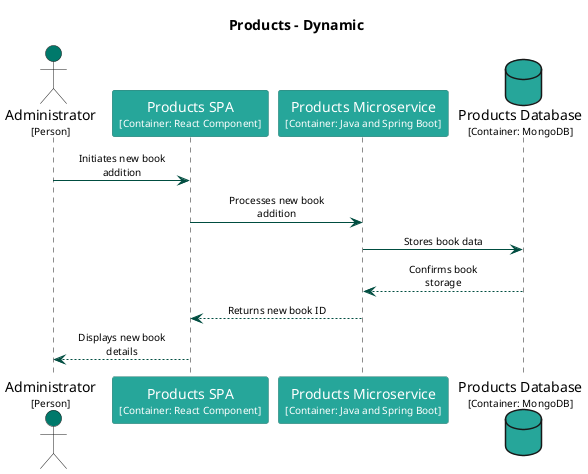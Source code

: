@startuml
set separator none
title Products - Dynamic

skinparam {
  arrowFontSize 10
  defaultTextAlignment center
  wrapWidth 200
  maxMessageSize 100
}

hide stereotype

skinparam sequenceParticipant<<Administrator>> {
  BackgroundColor #00796b
  FontColor #ffffff
  BorderColor #00544a
  shadowing false
}
skinparam sequenceParticipant<<Products.ProductsDatabase>> {
  BackgroundColor #26a69a
  FontColor #ffffff
  BorderColor #1a746b
  shadowing false
}
skinparam sequenceParticipant<<Products.ProductsMicroservice>> {
  BackgroundColor #26a69a
  FontColor #ffffff
  BorderColor #1a746b
  shadowing false
}
skinparam sequenceParticipant<<Products.ProductsSPA>> {
  BackgroundColor #26a69a
  FontColor #ffffff
  BorderColor #1a746b
  shadowing false
}

actor "Administrator\n<size:10>[Person]</size>" as Administrator <<Administrator>> #00796b
participant "Products SPA\n<size:10>[Container: React Component]</size>" as Products.ProductsSPA <<Products.ProductsSPA>> #26a69a
participant "Products Microservice\n<size:10>[Container: Java and Spring Boot]</size>" as Products.ProductsMicroservice <<Products.ProductsMicroservice>> #26a69a
database "Products Database\n<size:10>[Container: MongoDB]</size>" as Products.ProductsDatabase <<Products.ProductsDatabase>> #26a69a
Administrator -[#004d40]> Products.ProductsSPA : Initiates new book addition
Products.ProductsSPA -[#004d40]> Products.ProductsMicroservice : Processes new book addition
Products.ProductsMicroservice -[#004d40]> Products.ProductsDatabase : Stores book data
Products.ProductsMicroservice <-[#004d40]- Products.ProductsDatabase : Confirms book storage
Products.ProductsSPA <-[#004d40]- Products.ProductsMicroservice : Returns new book ID
Administrator <-[#004d40]- Products.ProductsSPA : Displays new book details
@enduml